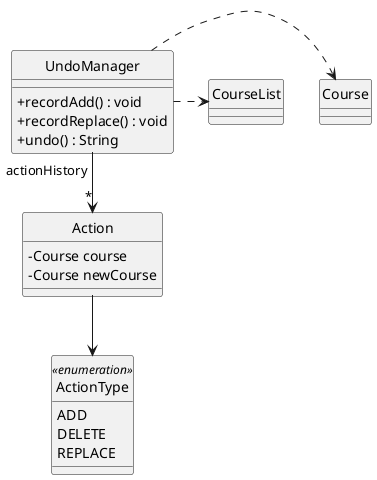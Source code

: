 @startuml
'https://plantuml.com/class-diagram
hide circle
skinparam classAttributeIconSize 0

UndoManager .> Course
UndoManager .> CourseList
UndoManager "actionHistory" --> "*" Action
Action --> ActionType

class UndoManager {
+recordAdd() : void
+recordReplace() : void
+undo() : String
}

class Action {
-Course course
-Course newCourse
}

enum ActionType <<enumeration>> {
ADD
DELETE
REPLACE
}

@enduml